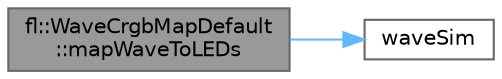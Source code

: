 digraph "fl::WaveCrgbMapDefault::mapWaveToLEDs"
{
 // INTERACTIVE_SVG=YES
 // LATEX_PDF_SIZE
  bgcolor="transparent";
  edge [fontname=Helvetica,fontsize=10,labelfontname=Helvetica,labelfontsize=10];
  node [fontname=Helvetica,fontsize=10,shape=box,height=0.2,width=0.4];
  rankdir="LR";
  Node1 [id="Node000001",label="fl::WaveCrgbMapDefault\l::mapWaveToLEDs",height=0.2,width=0.4,color="gray40", fillcolor="grey60", style="filled", fontcolor="black",tooltip=" "];
  Node1 -> Node2 [id="edge1_Node000001_Node000002",color="steelblue1",style="solid",tooltip=" "];
  Node2 [id="Node000002",label="waveSim",height=0.2,width=0.4,color="grey40", fillcolor="white", style="filled",URL="$d8/d78/examples_2_wave_2wave_8h_a9c1ab94b23da54893875c5b6de8b8f3c.html#a9c1ab94b23da54893875c5b6de8b8f3c",tooltip=" "];
}

